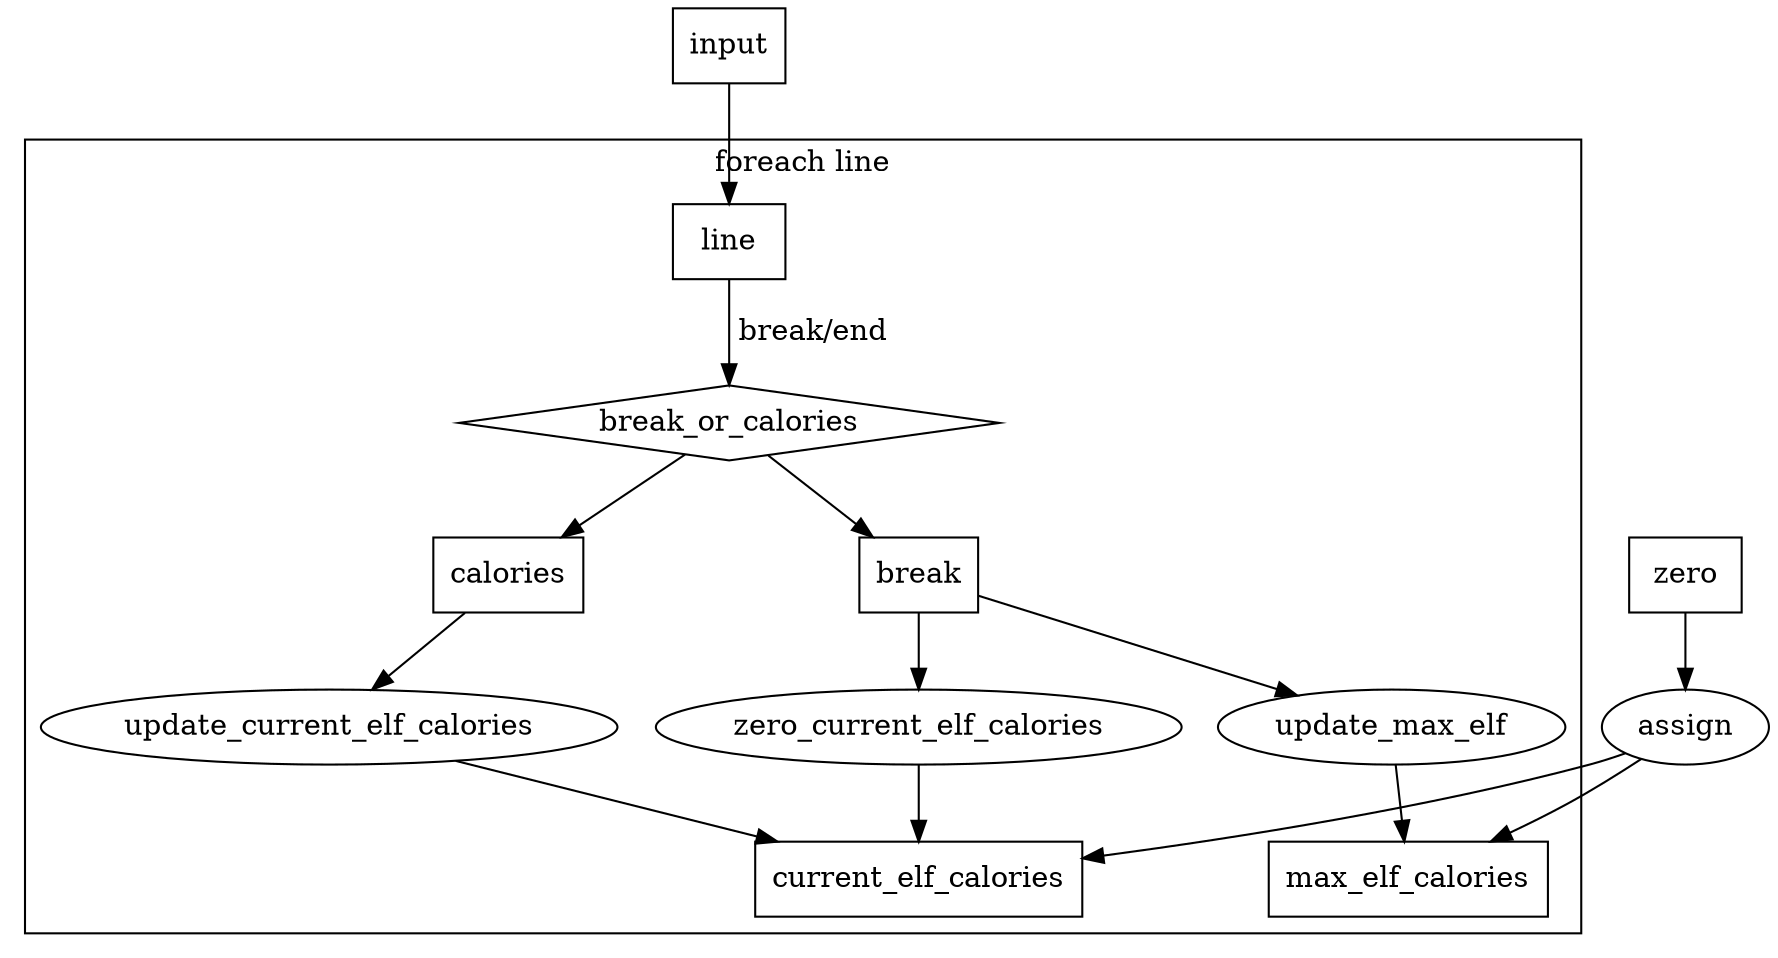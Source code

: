 digraph G {

    current_elf_calories [shape="box"]
    max_elf_calories [shape="box"]

    calories [shape="box"]
    break [shape="box"]

    input [shape="box"]
    line [shape="box"]    

    zero [shape="box"]
    assign [shape="ellipse"]
    zero -> assign -> {current_elf_calories, max_elf_calories}
    input -> line
    subgraph cluster_foreach_line {
        
        label="foreach line"
        line
        break_or_calories [shape="diamond"]
        update_max_elf [shape="ellipse"]
        zero_current_elf_calories [shape="ellipse"]
        update_current_elf_calories [shape="ellipse"]
        
        line -> break_or_calories [label=" break/end"]
        break_or_calories -> break -> {update_max_elf, zero_current_elf_calories}
        update_max_elf -> max_elf_calories
        zero_current_elf_calories -> current_elf_calories
        break_or_calories -> calories -> update_current_elf_calories -> current_elf_calories
        
        

    }

}